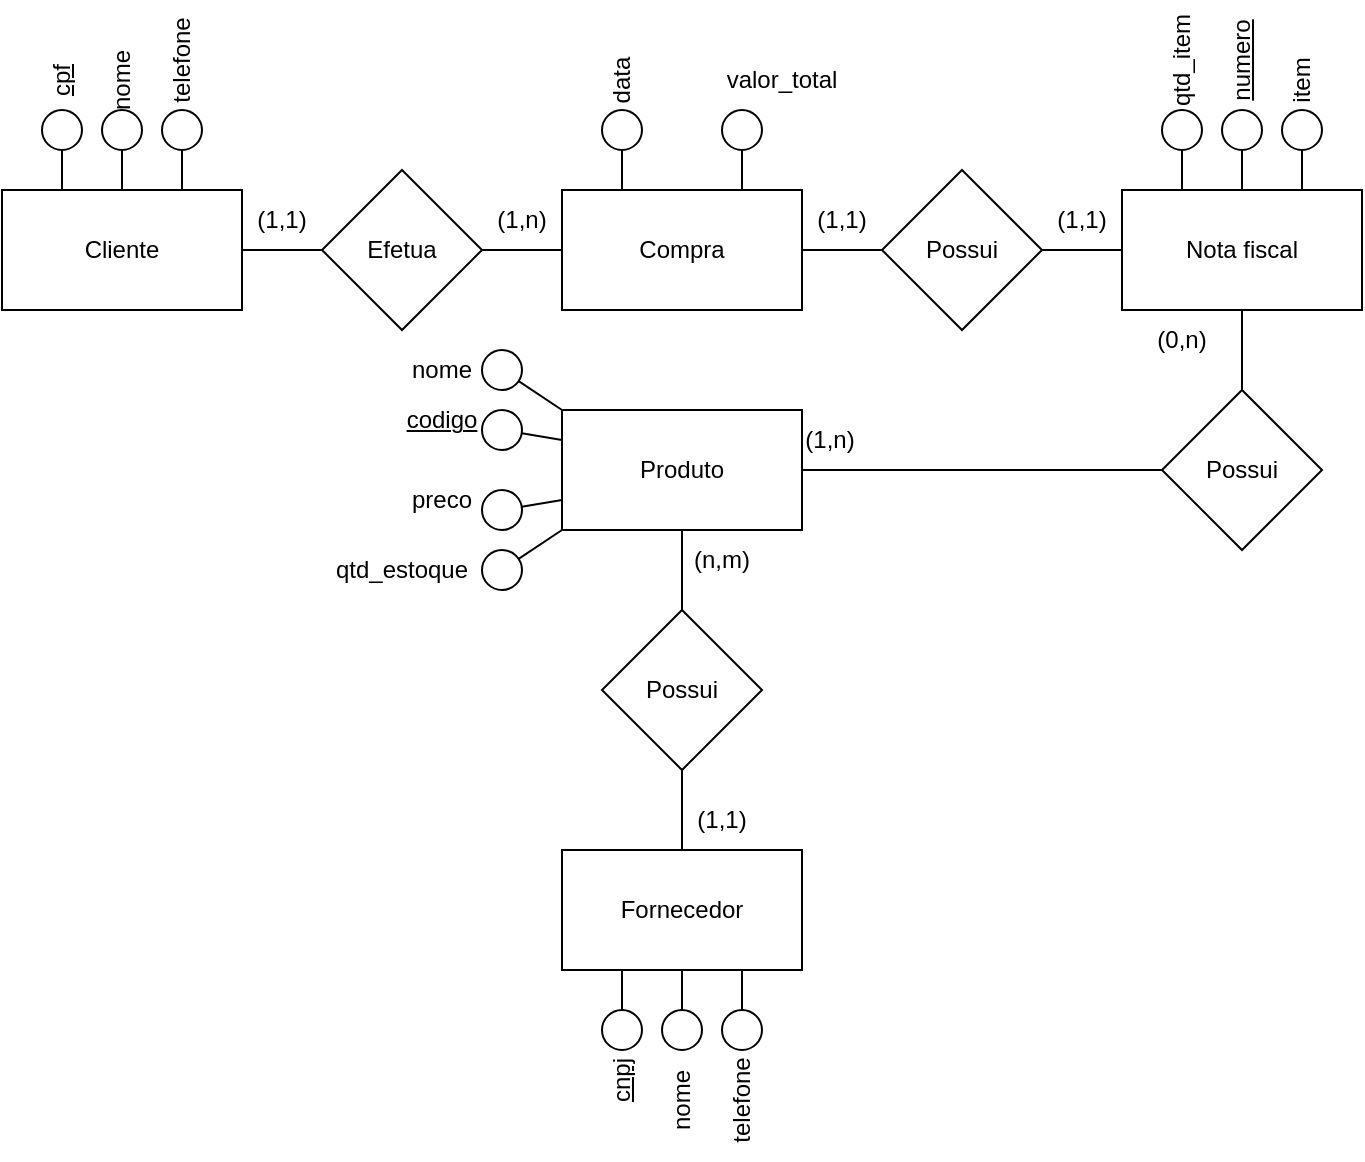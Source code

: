 <mxfile version="17.4.5" type="github">
  <diagram id="xZuKM7nBgZcb9L-rHWt6" name="Page-1">
    <mxGraphModel dx="823" dy="716" grid="1" gridSize="10" guides="1" tooltips="1" connect="1" arrows="1" fold="1" page="1" pageScale="1" pageWidth="827" pageHeight="1169" math="0" shadow="0">
      <root>
        <mxCell id="0" />
        <mxCell id="1" parent="0" />
        <mxCell id="T6jdamfFNumLSpYmmoLW-1" value="Cliente" style="rounded=0;whiteSpace=wrap;html=1;" parent="1" vertex="1">
          <mxGeometry y="100" width="120" height="60" as="geometry" />
        </mxCell>
        <mxCell id="T6jdamfFNumLSpYmmoLW-2" value="Efetua" style="rhombus;whiteSpace=wrap;html=1;" parent="1" vertex="1">
          <mxGeometry x="160" y="90" width="80" height="80" as="geometry" />
        </mxCell>
        <mxCell id="T6jdamfFNumLSpYmmoLW-3" value="Compra" style="rounded=0;whiteSpace=wrap;html=1;" parent="1" vertex="1">
          <mxGeometry x="280" y="100" width="120" height="60" as="geometry" />
        </mxCell>
        <mxCell id="T6jdamfFNumLSpYmmoLW-5" value="Produto" style="rounded=0;whiteSpace=wrap;html=1;" parent="1" vertex="1">
          <mxGeometry x="280" y="210" width="120" height="60" as="geometry" />
        </mxCell>
        <mxCell id="T6jdamfFNumLSpYmmoLW-6" value="Possui" style="rhombus;whiteSpace=wrap;html=1;" parent="1" vertex="1">
          <mxGeometry x="440" y="90" width="80" height="80" as="geometry" />
        </mxCell>
        <mxCell id="T6jdamfFNumLSpYmmoLW-7" value="Nota fiscal" style="rounded=0;whiteSpace=wrap;html=1;" parent="1" vertex="1">
          <mxGeometry x="560" y="100" width="120" height="60" as="geometry" />
        </mxCell>
        <mxCell id="T6jdamfFNumLSpYmmoLW-8" value="Possui" style="rhombus;whiteSpace=wrap;html=1;" parent="1" vertex="1">
          <mxGeometry x="580" y="200" width="80" height="80" as="geometry" />
        </mxCell>
        <mxCell id="T6jdamfFNumLSpYmmoLW-9" value="Possui" style="rhombus;whiteSpace=wrap;html=1;" parent="1" vertex="1">
          <mxGeometry x="300" y="310" width="80" height="80" as="geometry" />
        </mxCell>
        <mxCell id="T6jdamfFNumLSpYmmoLW-10" value="Fornecedor" style="rounded=0;whiteSpace=wrap;html=1;" parent="1" vertex="1">
          <mxGeometry x="280" y="430" width="120" height="60" as="geometry" />
        </mxCell>
        <mxCell id="T6jdamfFNumLSpYmmoLW-13" value="" style="endArrow=none;html=1;rounded=0;exitX=1;exitY=0.5;exitDx=0;exitDy=0;entryX=0;entryY=0.5;entryDx=0;entryDy=0;" parent="1" source="T6jdamfFNumLSpYmmoLW-1" target="T6jdamfFNumLSpYmmoLW-2" edge="1">
          <mxGeometry width="50" height="50" relative="1" as="geometry">
            <mxPoint x="130" y="150" as="sourcePoint" />
            <mxPoint x="180" y="100" as="targetPoint" />
          </mxGeometry>
        </mxCell>
        <mxCell id="T6jdamfFNumLSpYmmoLW-14" value="" style="endArrow=none;html=1;rounded=0;exitX=1;exitY=0.5;exitDx=0;exitDy=0;entryX=0;entryY=0.5;entryDx=0;entryDy=0;" parent="1" source="T6jdamfFNumLSpYmmoLW-2" target="T6jdamfFNumLSpYmmoLW-3" edge="1">
          <mxGeometry width="50" height="50" relative="1" as="geometry">
            <mxPoint x="270" y="140" as="sourcePoint" />
            <mxPoint x="320" y="90" as="targetPoint" />
          </mxGeometry>
        </mxCell>
        <mxCell id="T6jdamfFNumLSpYmmoLW-17" value="" style="endArrow=none;html=1;rounded=0;entryX=0.5;entryY=1;entryDx=0;entryDy=0;exitX=0.5;exitY=0;exitDx=0;exitDy=0;" parent="1" source="T6jdamfFNumLSpYmmoLW-9" target="T6jdamfFNumLSpYmmoLW-5" edge="1">
          <mxGeometry width="50" height="50" relative="1" as="geometry">
            <mxPoint x="280" y="310" as="sourcePoint" />
            <mxPoint x="330" y="260" as="targetPoint" />
          </mxGeometry>
        </mxCell>
        <mxCell id="T6jdamfFNumLSpYmmoLW-18" value="" style="endArrow=none;html=1;rounded=0;exitX=0.5;exitY=0;exitDx=0;exitDy=0;entryX=0.5;entryY=1;entryDx=0;entryDy=0;" parent="1" source="T6jdamfFNumLSpYmmoLW-10" target="T6jdamfFNumLSpYmmoLW-9" edge="1">
          <mxGeometry width="50" height="50" relative="1" as="geometry">
            <mxPoint x="320" y="430" as="sourcePoint" />
            <mxPoint x="370" y="380" as="targetPoint" />
          </mxGeometry>
        </mxCell>
        <mxCell id="T6jdamfFNumLSpYmmoLW-19" value="" style="endArrow=none;html=1;rounded=0;exitX=1;exitY=0.5;exitDx=0;exitDy=0;entryX=0;entryY=0.5;entryDx=0;entryDy=0;" parent="1" source="T6jdamfFNumLSpYmmoLW-3" target="T6jdamfFNumLSpYmmoLW-6" edge="1">
          <mxGeometry width="50" height="50" relative="1" as="geometry">
            <mxPoint x="400" y="180" as="sourcePoint" />
            <mxPoint x="450" y="130" as="targetPoint" />
          </mxGeometry>
        </mxCell>
        <mxCell id="T6jdamfFNumLSpYmmoLW-20" value="" style="endArrow=none;html=1;rounded=0;exitX=1;exitY=0.5;exitDx=0;exitDy=0;entryX=0;entryY=0.5;entryDx=0;entryDy=0;" parent="1" source="T6jdamfFNumLSpYmmoLW-6" target="T6jdamfFNumLSpYmmoLW-7" edge="1">
          <mxGeometry width="50" height="50" relative="1" as="geometry">
            <mxPoint x="520" y="140" as="sourcePoint" />
            <mxPoint x="570" y="90" as="targetPoint" />
          </mxGeometry>
        </mxCell>
        <mxCell id="T6jdamfFNumLSpYmmoLW-21" value="" style="endArrow=none;html=1;rounded=0;entryX=0.5;entryY=1;entryDx=0;entryDy=0;exitX=0.5;exitY=0;exitDx=0;exitDy=0;" parent="1" source="T6jdamfFNumLSpYmmoLW-8" target="T6jdamfFNumLSpYmmoLW-7" edge="1">
          <mxGeometry width="50" height="50" relative="1" as="geometry">
            <mxPoint x="590" y="210" as="sourcePoint" />
            <mxPoint x="640" y="160" as="targetPoint" />
          </mxGeometry>
        </mxCell>
        <mxCell id="T6jdamfFNumLSpYmmoLW-28" value="" style="ellipse;whiteSpace=wrap;html=1;aspect=fixed;" parent="1" vertex="1">
          <mxGeometry x="20" y="60" width="20" height="20" as="geometry" />
        </mxCell>
        <mxCell id="T6jdamfFNumLSpYmmoLW-29" value="" style="ellipse;whiteSpace=wrap;html=1;aspect=fixed;" parent="1" vertex="1">
          <mxGeometry x="50" y="60" width="20" height="20" as="geometry" />
        </mxCell>
        <mxCell id="T6jdamfFNumLSpYmmoLW-30" value="" style="ellipse;whiteSpace=wrap;html=1;aspect=fixed;" parent="1" vertex="1">
          <mxGeometry x="80" y="60" width="20" height="20" as="geometry" />
        </mxCell>
        <mxCell id="T6jdamfFNumLSpYmmoLW-31" value="" style="endArrow=none;html=1;rounded=0;entryX=0.5;entryY=1;entryDx=0;entryDy=0;exitX=0.5;exitY=0;exitDx=0;exitDy=0;" parent="1" source="T6jdamfFNumLSpYmmoLW-1" target="T6jdamfFNumLSpYmmoLW-29" edge="1">
          <mxGeometry width="50" height="50" relative="1" as="geometry">
            <mxPoint x="30" y="140" as="sourcePoint" />
            <mxPoint x="80" y="90" as="targetPoint" />
          </mxGeometry>
        </mxCell>
        <mxCell id="T6jdamfFNumLSpYmmoLW-33" value="" style="endArrow=none;html=1;rounded=0;entryX=0.5;entryY=1;entryDx=0;entryDy=0;exitX=0.25;exitY=0;exitDx=0;exitDy=0;" parent="1" source="T6jdamfFNumLSpYmmoLW-1" target="T6jdamfFNumLSpYmmoLW-28" edge="1">
          <mxGeometry width="50" height="50" relative="1" as="geometry">
            <mxPoint x="-10" y="140" as="sourcePoint" />
            <mxPoint x="40" y="90" as="targetPoint" />
          </mxGeometry>
        </mxCell>
        <mxCell id="T6jdamfFNumLSpYmmoLW-34" value="" style="endArrow=none;html=1;rounded=0;entryX=0.5;entryY=1;entryDx=0;entryDy=0;exitX=0.75;exitY=0;exitDx=0;exitDy=0;" parent="1" source="T6jdamfFNumLSpYmmoLW-1" target="T6jdamfFNumLSpYmmoLW-30" edge="1">
          <mxGeometry width="50" height="50" relative="1" as="geometry">
            <mxPoint x="50" y="150" as="sourcePoint" />
            <mxPoint x="100" y="100" as="targetPoint" />
          </mxGeometry>
        </mxCell>
        <mxCell id="T6jdamfFNumLSpYmmoLW-35" value="&lt;u&gt;cpf&lt;/u&gt;" style="text;html=1;strokeColor=none;fillColor=none;align=center;verticalAlign=middle;whiteSpace=wrap;rounded=0;rotation=-90;" parent="1" vertex="1">
          <mxGeometry y="30" width="60" height="30" as="geometry" />
        </mxCell>
        <mxCell id="T6jdamfFNumLSpYmmoLW-36" value="nome" style="text;html=1;strokeColor=none;fillColor=none;align=center;verticalAlign=middle;whiteSpace=wrap;rounded=0;rotation=-90;" parent="1" vertex="1">
          <mxGeometry x="30" y="30" width="60" height="30" as="geometry" />
        </mxCell>
        <mxCell id="T6jdamfFNumLSpYmmoLW-37" value="telefone" style="text;html=1;strokeColor=none;fillColor=none;align=center;verticalAlign=middle;whiteSpace=wrap;rounded=0;rotation=-90;" parent="1" vertex="1">
          <mxGeometry x="60" y="20" width="60" height="30" as="geometry" />
        </mxCell>
        <mxCell id="T6jdamfFNumLSpYmmoLW-38" value="(1,1)" style="text;html=1;strokeColor=none;fillColor=none;align=center;verticalAlign=middle;whiteSpace=wrap;rounded=0;" parent="1" vertex="1">
          <mxGeometry x="110" y="100" width="60" height="30" as="geometry" />
        </mxCell>
        <mxCell id="T6jdamfFNumLSpYmmoLW-39" value="" style="ellipse;whiteSpace=wrap;html=1;aspect=fixed;" parent="1" vertex="1">
          <mxGeometry x="300" y="510" width="20" height="20" as="geometry" />
        </mxCell>
        <mxCell id="T6jdamfFNumLSpYmmoLW-40" value="" style="ellipse;whiteSpace=wrap;html=1;aspect=fixed;" parent="1" vertex="1">
          <mxGeometry x="330" y="510" width="20" height="20" as="geometry" />
        </mxCell>
        <mxCell id="T6jdamfFNumLSpYmmoLW-41" value="" style="ellipse;whiteSpace=wrap;html=1;aspect=fixed;" parent="1" vertex="1">
          <mxGeometry x="360" y="510" width="20" height="20" as="geometry" />
        </mxCell>
        <mxCell id="T6jdamfFNumLSpYmmoLW-42" value="&lt;u&gt;cnpj&lt;/u&gt;" style="text;html=1;strokeColor=none;fillColor=none;align=center;verticalAlign=middle;whiteSpace=wrap;rounded=0;rotation=-90;" parent="1" vertex="1">
          <mxGeometry x="280" y="530" width="60" height="30" as="geometry" />
        </mxCell>
        <mxCell id="T6jdamfFNumLSpYmmoLW-43" value="nome" style="text;html=1;strokeColor=none;fillColor=none;align=center;verticalAlign=middle;whiteSpace=wrap;rounded=0;rotation=-90;" parent="1" vertex="1">
          <mxGeometry x="310" y="540" width="60" height="30" as="geometry" />
        </mxCell>
        <mxCell id="T6jdamfFNumLSpYmmoLW-44" value="telefone" style="text;html=1;strokeColor=none;fillColor=none;align=center;verticalAlign=middle;whiteSpace=wrap;rounded=0;rotation=-90;" parent="1" vertex="1">
          <mxGeometry x="340" y="540" width="60" height="30" as="geometry" />
        </mxCell>
        <mxCell id="T6jdamfFNumLSpYmmoLW-46" value="" style="endArrow=none;html=1;rounded=0;entryX=0.25;entryY=1;entryDx=0;entryDy=0;exitX=0.5;exitY=0;exitDx=0;exitDy=0;" parent="1" source="T6jdamfFNumLSpYmmoLW-39" target="T6jdamfFNumLSpYmmoLW-10" edge="1">
          <mxGeometry width="50" height="50" relative="1" as="geometry">
            <mxPoint x="240" y="570" as="sourcePoint" />
            <mxPoint x="290" y="520" as="targetPoint" />
          </mxGeometry>
        </mxCell>
        <mxCell id="T6jdamfFNumLSpYmmoLW-47" value="" style="endArrow=none;html=1;rounded=0;entryX=0.5;entryY=1;entryDx=0;entryDy=0;exitX=0.5;exitY=0;exitDx=0;exitDy=0;" parent="1" source="T6jdamfFNumLSpYmmoLW-40" target="T6jdamfFNumLSpYmmoLW-10" edge="1">
          <mxGeometry width="50" height="50" relative="1" as="geometry">
            <mxPoint x="300" y="590" as="sourcePoint" />
            <mxPoint x="350" y="540" as="targetPoint" />
          </mxGeometry>
        </mxCell>
        <mxCell id="T6jdamfFNumLSpYmmoLW-48" value="" style="endArrow=none;html=1;rounded=0;entryX=0.75;entryY=1;entryDx=0;entryDy=0;exitX=0.5;exitY=0;exitDx=0;exitDy=0;" parent="1" source="T6jdamfFNumLSpYmmoLW-41" target="T6jdamfFNumLSpYmmoLW-10" edge="1">
          <mxGeometry width="50" height="50" relative="1" as="geometry">
            <mxPoint x="350" y="580" as="sourcePoint" />
            <mxPoint x="400" y="530" as="targetPoint" />
          </mxGeometry>
        </mxCell>
        <mxCell id="T6jdamfFNumLSpYmmoLW-49" value="(1,1)" style="text;html=1;strokeColor=none;fillColor=none;align=center;verticalAlign=middle;whiteSpace=wrap;rounded=0;" parent="1" vertex="1">
          <mxGeometry x="390" y="100" width="60" height="30" as="geometry" />
        </mxCell>
        <mxCell id="T6jdamfFNumLSpYmmoLW-50" value="" style="ellipse;whiteSpace=wrap;html=1;aspect=fixed;" parent="1" vertex="1">
          <mxGeometry x="580" y="60" width="20" height="20" as="geometry" />
        </mxCell>
        <mxCell id="T6jdamfFNumLSpYmmoLW-51" value="qtd_item" style="text;html=1;strokeColor=none;fillColor=none;align=center;verticalAlign=middle;whiteSpace=wrap;rounded=0;rotation=-90;" parent="1" vertex="1">
          <mxGeometry x="560" y="20" width="60" height="30" as="geometry" />
        </mxCell>
        <mxCell id="T6jdamfFNumLSpYmmoLW-54" value="" style="endArrow=none;html=1;rounded=0;entryX=0.5;entryY=1;entryDx=0;entryDy=0;exitX=0.25;exitY=0;exitDx=0;exitDy=0;" parent="1" source="T6jdamfFNumLSpYmmoLW-7" target="T6jdamfFNumLSpYmmoLW-50" edge="1">
          <mxGeometry width="50" height="50" relative="1" as="geometry">
            <mxPoint x="560" y="210" as="sourcePoint" />
            <mxPoint x="610" y="160" as="targetPoint" />
          </mxGeometry>
        </mxCell>
        <mxCell id="T6jdamfFNumLSpYmmoLW-55" value="" style="ellipse;whiteSpace=wrap;html=1;aspect=fixed;" parent="1" vertex="1">
          <mxGeometry x="640" y="60" width="20" height="20" as="geometry" />
        </mxCell>
        <mxCell id="T6jdamfFNumLSpYmmoLW-56" value="&lt;div&gt;item&lt;/div&gt;" style="text;html=1;strokeColor=none;fillColor=none;align=center;verticalAlign=middle;whiteSpace=wrap;rounded=0;rotation=-90;" parent="1" vertex="1">
          <mxGeometry x="620" y="30" width="60" height="30" as="geometry" />
        </mxCell>
        <mxCell id="T6jdamfFNumLSpYmmoLW-57" value="" style="endArrow=none;html=1;rounded=0;entryX=0.5;entryY=1;entryDx=0;entryDy=0;exitX=0.75;exitY=0;exitDx=0;exitDy=0;" parent="1" source="T6jdamfFNumLSpYmmoLW-7" target="T6jdamfFNumLSpYmmoLW-55" edge="1">
          <mxGeometry width="50" height="50" relative="1" as="geometry">
            <mxPoint x="610" y="150" as="sourcePoint" />
            <mxPoint x="660" y="100" as="targetPoint" />
          </mxGeometry>
        </mxCell>
        <mxCell id="T6jdamfFNumLSpYmmoLW-58" value="(0,n)" style="text;html=1;strokeColor=none;fillColor=none;align=center;verticalAlign=middle;whiteSpace=wrap;rounded=0;" parent="1" vertex="1">
          <mxGeometry x="560" y="160" width="60" height="30" as="geometry" />
        </mxCell>
        <mxCell id="T6jdamfFNumLSpYmmoLW-59" value="(n,m)" style="text;html=1;strokeColor=none;fillColor=none;align=center;verticalAlign=middle;whiteSpace=wrap;rounded=0;" parent="1" vertex="1">
          <mxGeometry x="330" y="270" width="60" height="30" as="geometry" />
        </mxCell>
        <mxCell id="T6jdamfFNumLSpYmmoLW-61" value="" style="ellipse;whiteSpace=wrap;html=1;aspect=fixed;" parent="1" vertex="1">
          <mxGeometry x="240" y="250" width="20" height="20" as="geometry" />
        </mxCell>
        <mxCell id="T6jdamfFNumLSpYmmoLW-62" value="" style="ellipse;whiteSpace=wrap;html=1;aspect=fixed;" parent="1" vertex="1">
          <mxGeometry x="240" y="210" width="20" height="20" as="geometry" />
        </mxCell>
        <mxCell id="T6jdamfFNumLSpYmmoLW-63" value="" style="ellipse;whiteSpace=wrap;html=1;aspect=fixed;" parent="1" vertex="1">
          <mxGeometry x="240" y="180" width="20" height="20" as="geometry" />
        </mxCell>
        <mxCell id="T6jdamfFNumLSpYmmoLW-66" value="" style="ellipse;whiteSpace=wrap;html=1;aspect=fixed;" parent="1" vertex="1">
          <mxGeometry x="240" y="280" width="20" height="20" as="geometry" />
        </mxCell>
        <mxCell id="T6jdamfFNumLSpYmmoLW-67" value="" style="endArrow=none;html=1;rounded=0;exitX=0;exitY=1;exitDx=0;exitDy=0;" parent="1" source="T6jdamfFNumLSpYmmoLW-5" target="T6jdamfFNumLSpYmmoLW-66" edge="1">
          <mxGeometry width="50" height="50" relative="1" as="geometry">
            <mxPoint x="250" y="370" as="sourcePoint" />
            <mxPoint x="300" y="320" as="targetPoint" />
          </mxGeometry>
        </mxCell>
        <mxCell id="T6jdamfFNumLSpYmmoLW-68" value="" style="endArrow=none;html=1;rounded=0;entryX=0;entryY=0.75;entryDx=0;entryDy=0;" parent="1" source="T6jdamfFNumLSpYmmoLW-61" target="T6jdamfFNumLSpYmmoLW-5" edge="1">
          <mxGeometry width="50" height="50" relative="1" as="geometry">
            <mxPoint x="180" y="310" as="sourcePoint" />
            <mxPoint x="230" y="260" as="targetPoint" />
          </mxGeometry>
        </mxCell>
        <mxCell id="T6jdamfFNumLSpYmmoLW-69" value="" style="endArrow=none;html=1;rounded=0;exitX=0;exitY=0;exitDx=0;exitDy=0;" parent="1" source="T6jdamfFNumLSpYmmoLW-5" target="T6jdamfFNumLSpYmmoLW-63" edge="1">
          <mxGeometry width="50" height="50" relative="1" as="geometry">
            <mxPoint x="270" y="220" as="sourcePoint" />
            <mxPoint x="320" y="170" as="targetPoint" />
          </mxGeometry>
        </mxCell>
        <mxCell id="T6jdamfFNumLSpYmmoLW-70" value="" style="endArrow=none;html=1;rounded=0;entryX=0;entryY=0.25;entryDx=0;entryDy=0;" parent="1" source="T6jdamfFNumLSpYmmoLW-62" target="T6jdamfFNumLSpYmmoLW-5" edge="1">
          <mxGeometry width="50" height="50" relative="1" as="geometry">
            <mxPoint x="180" y="280" as="sourcePoint" />
            <mxPoint x="230" y="230" as="targetPoint" />
          </mxGeometry>
        </mxCell>
        <mxCell id="T6jdamfFNumLSpYmmoLW-71" value="nome" style="text;html=1;strokeColor=none;fillColor=none;align=center;verticalAlign=middle;whiteSpace=wrap;rounded=0;" parent="1" vertex="1">
          <mxGeometry x="190" y="175" width="60" height="30" as="geometry" />
        </mxCell>
        <mxCell id="T6jdamfFNumLSpYmmoLW-72" value="&lt;u&gt;codigo&lt;/u&gt;" style="text;html=1;strokeColor=none;fillColor=none;align=center;verticalAlign=middle;whiteSpace=wrap;rounded=0;" parent="1" vertex="1">
          <mxGeometry x="190" y="200" width="60" height="30" as="geometry" />
        </mxCell>
        <mxCell id="T6jdamfFNumLSpYmmoLW-73" value="preco" style="text;html=1;strokeColor=none;fillColor=none;align=center;verticalAlign=middle;whiteSpace=wrap;rounded=0;" parent="1" vertex="1">
          <mxGeometry x="190" y="240" width="60" height="30" as="geometry" />
        </mxCell>
        <mxCell id="T6jdamfFNumLSpYmmoLW-74" value="qtd_estoque" style="text;html=1;strokeColor=none;fillColor=none;align=center;verticalAlign=middle;whiteSpace=wrap;rounded=0;" parent="1" vertex="1">
          <mxGeometry x="170" y="275" width="60" height="30" as="geometry" />
        </mxCell>
        <mxCell id="FDqxvNa6ZyAmDccMzlfR-1" value="" style="ellipse;whiteSpace=wrap;html=1;aspect=fixed;" parent="1" vertex="1">
          <mxGeometry x="610" y="60" width="20" height="20" as="geometry" />
        </mxCell>
        <mxCell id="FDqxvNa6ZyAmDccMzlfR-2" value="&lt;u&gt;numero&lt;/u&gt;" style="text;html=1;strokeColor=none;fillColor=none;align=center;verticalAlign=middle;whiteSpace=wrap;rounded=0;rotation=-90;" parent="1" vertex="1">
          <mxGeometry x="590" y="20" width="60" height="30" as="geometry" />
        </mxCell>
        <mxCell id="FDqxvNa6ZyAmDccMzlfR-3" value="" style="endArrow=none;html=1;rounded=0;entryX=0;entryY=0.5;entryDx=0;entryDy=0;exitX=1;exitY=0.5;exitDx=0;exitDy=0;" parent="1" source="T6jdamfFNumLSpYmmoLW-5" target="T6jdamfFNumLSpYmmoLW-8" edge="1">
          <mxGeometry width="50" height="50" relative="1" as="geometry">
            <mxPoint x="480" y="270" as="sourcePoint" />
            <mxPoint x="530" y="220" as="targetPoint" />
          </mxGeometry>
        </mxCell>
        <mxCell id="FDqxvNa6ZyAmDccMzlfR-6" value="" style="ellipse;whiteSpace=wrap;html=1;aspect=fixed;" parent="1" vertex="1">
          <mxGeometry x="300" y="60" width="20" height="20" as="geometry" />
        </mxCell>
        <mxCell id="FDqxvNa6ZyAmDccMzlfR-8" value="" style="ellipse;whiteSpace=wrap;html=1;aspect=fixed;" parent="1" vertex="1">
          <mxGeometry x="360" y="60" width="20" height="20" as="geometry" />
        </mxCell>
        <mxCell id="FDqxvNa6ZyAmDccMzlfR-9" value="" style="endArrow=none;html=1;rounded=0;entryX=0.5;entryY=1;entryDx=0;entryDy=0;exitX=0.25;exitY=0;exitDx=0;exitDy=0;" parent="1" source="T6jdamfFNumLSpYmmoLW-3" target="FDqxvNa6ZyAmDccMzlfR-6" edge="1">
          <mxGeometry width="50" height="50" relative="1" as="geometry">
            <mxPoint x="300" y="90" as="sourcePoint" />
            <mxPoint x="350" y="100" as="targetPoint" />
          </mxGeometry>
        </mxCell>
        <mxCell id="FDqxvNa6ZyAmDccMzlfR-10" value="" style="endArrow=none;html=1;rounded=0;entryX=0.5;entryY=1;entryDx=0;entryDy=0;exitX=0.75;exitY=0;exitDx=0;exitDy=0;" parent="1" source="T6jdamfFNumLSpYmmoLW-3" target="FDqxvNa6ZyAmDccMzlfR-8" edge="1">
          <mxGeometry width="50" height="50" relative="1" as="geometry">
            <mxPoint x="330" y="100" as="sourcePoint" />
            <mxPoint x="380" y="50" as="targetPoint" />
          </mxGeometry>
        </mxCell>
        <mxCell id="FDqxvNa6ZyAmDccMzlfR-11" value="" style="endArrow=none;html=1;rounded=0;entryX=0.5;entryY=1;entryDx=0;entryDy=0;exitX=0.5;exitY=0;exitDx=0;exitDy=0;" parent="1" source="T6jdamfFNumLSpYmmoLW-7" target="FDqxvNa6ZyAmDccMzlfR-1" edge="1">
          <mxGeometry width="50" height="50" relative="1" as="geometry">
            <mxPoint x="520" y="210" as="sourcePoint" />
            <mxPoint x="570" y="160" as="targetPoint" />
          </mxGeometry>
        </mxCell>
        <mxCell id="FDqxvNa6ZyAmDccMzlfR-12" value="data" style="text;html=1;strokeColor=none;fillColor=none;align=center;verticalAlign=middle;whiteSpace=wrap;rounded=0;rotation=-90;" parent="1" vertex="1">
          <mxGeometry x="280" y="30" width="60" height="30" as="geometry" />
        </mxCell>
        <mxCell id="FDqxvNa6ZyAmDccMzlfR-13" value="valor_total" style="text;html=1;strokeColor=none;fillColor=none;align=center;verticalAlign=middle;whiteSpace=wrap;rounded=0;rotation=0;" parent="1" vertex="1">
          <mxGeometry x="360" y="30" width="60" height="30" as="geometry" />
        </mxCell>
        <mxCell id="aI-ggseiudjJdeny9Nrx-4" value="(1,n)" style="text;html=1;strokeColor=none;fillColor=none;align=center;verticalAlign=middle;whiteSpace=wrap;rounded=0;" vertex="1" parent="1">
          <mxGeometry x="230" y="100" width="60" height="30" as="geometry" />
        </mxCell>
        <mxCell id="aI-ggseiudjJdeny9Nrx-5" value="(1,1)" style="text;html=1;strokeColor=none;fillColor=none;align=center;verticalAlign=middle;whiteSpace=wrap;rounded=0;" vertex="1" parent="1">
          <mxGeometry x="510" y="100" width="60" height="30" as="geometry" />
        </mxCell>
        <mxCell id="aI-ggseiudjJdeny9Nrx-6" value="(1,n)" style="text;html=1;strokeColor=none;fillColor=none;align=center;verticalAlign=middle;whiteSpace=wrap;rounded=0;" vertex="1" parent="1">
          <mxGeometry x="384" y="210" width="60" height="30" as="geometry" />
        </mxCell>
        <mxCell id="aI-ggseiudjJdeny9Nrx-7" value="(1,1)" style="text;html=1;strokeColor=none;fillColor=none;align=center;verticalAlign=middle;whiteSpace=wrap;rounded=0;" vertex="1" parent="1">
          <mxGeometry x="330" y="400" width="60" height="30" as="geometry" />
        </mxCell>
      </root>
    </mxGraphModel>
  </diagram>
</mxfile>
